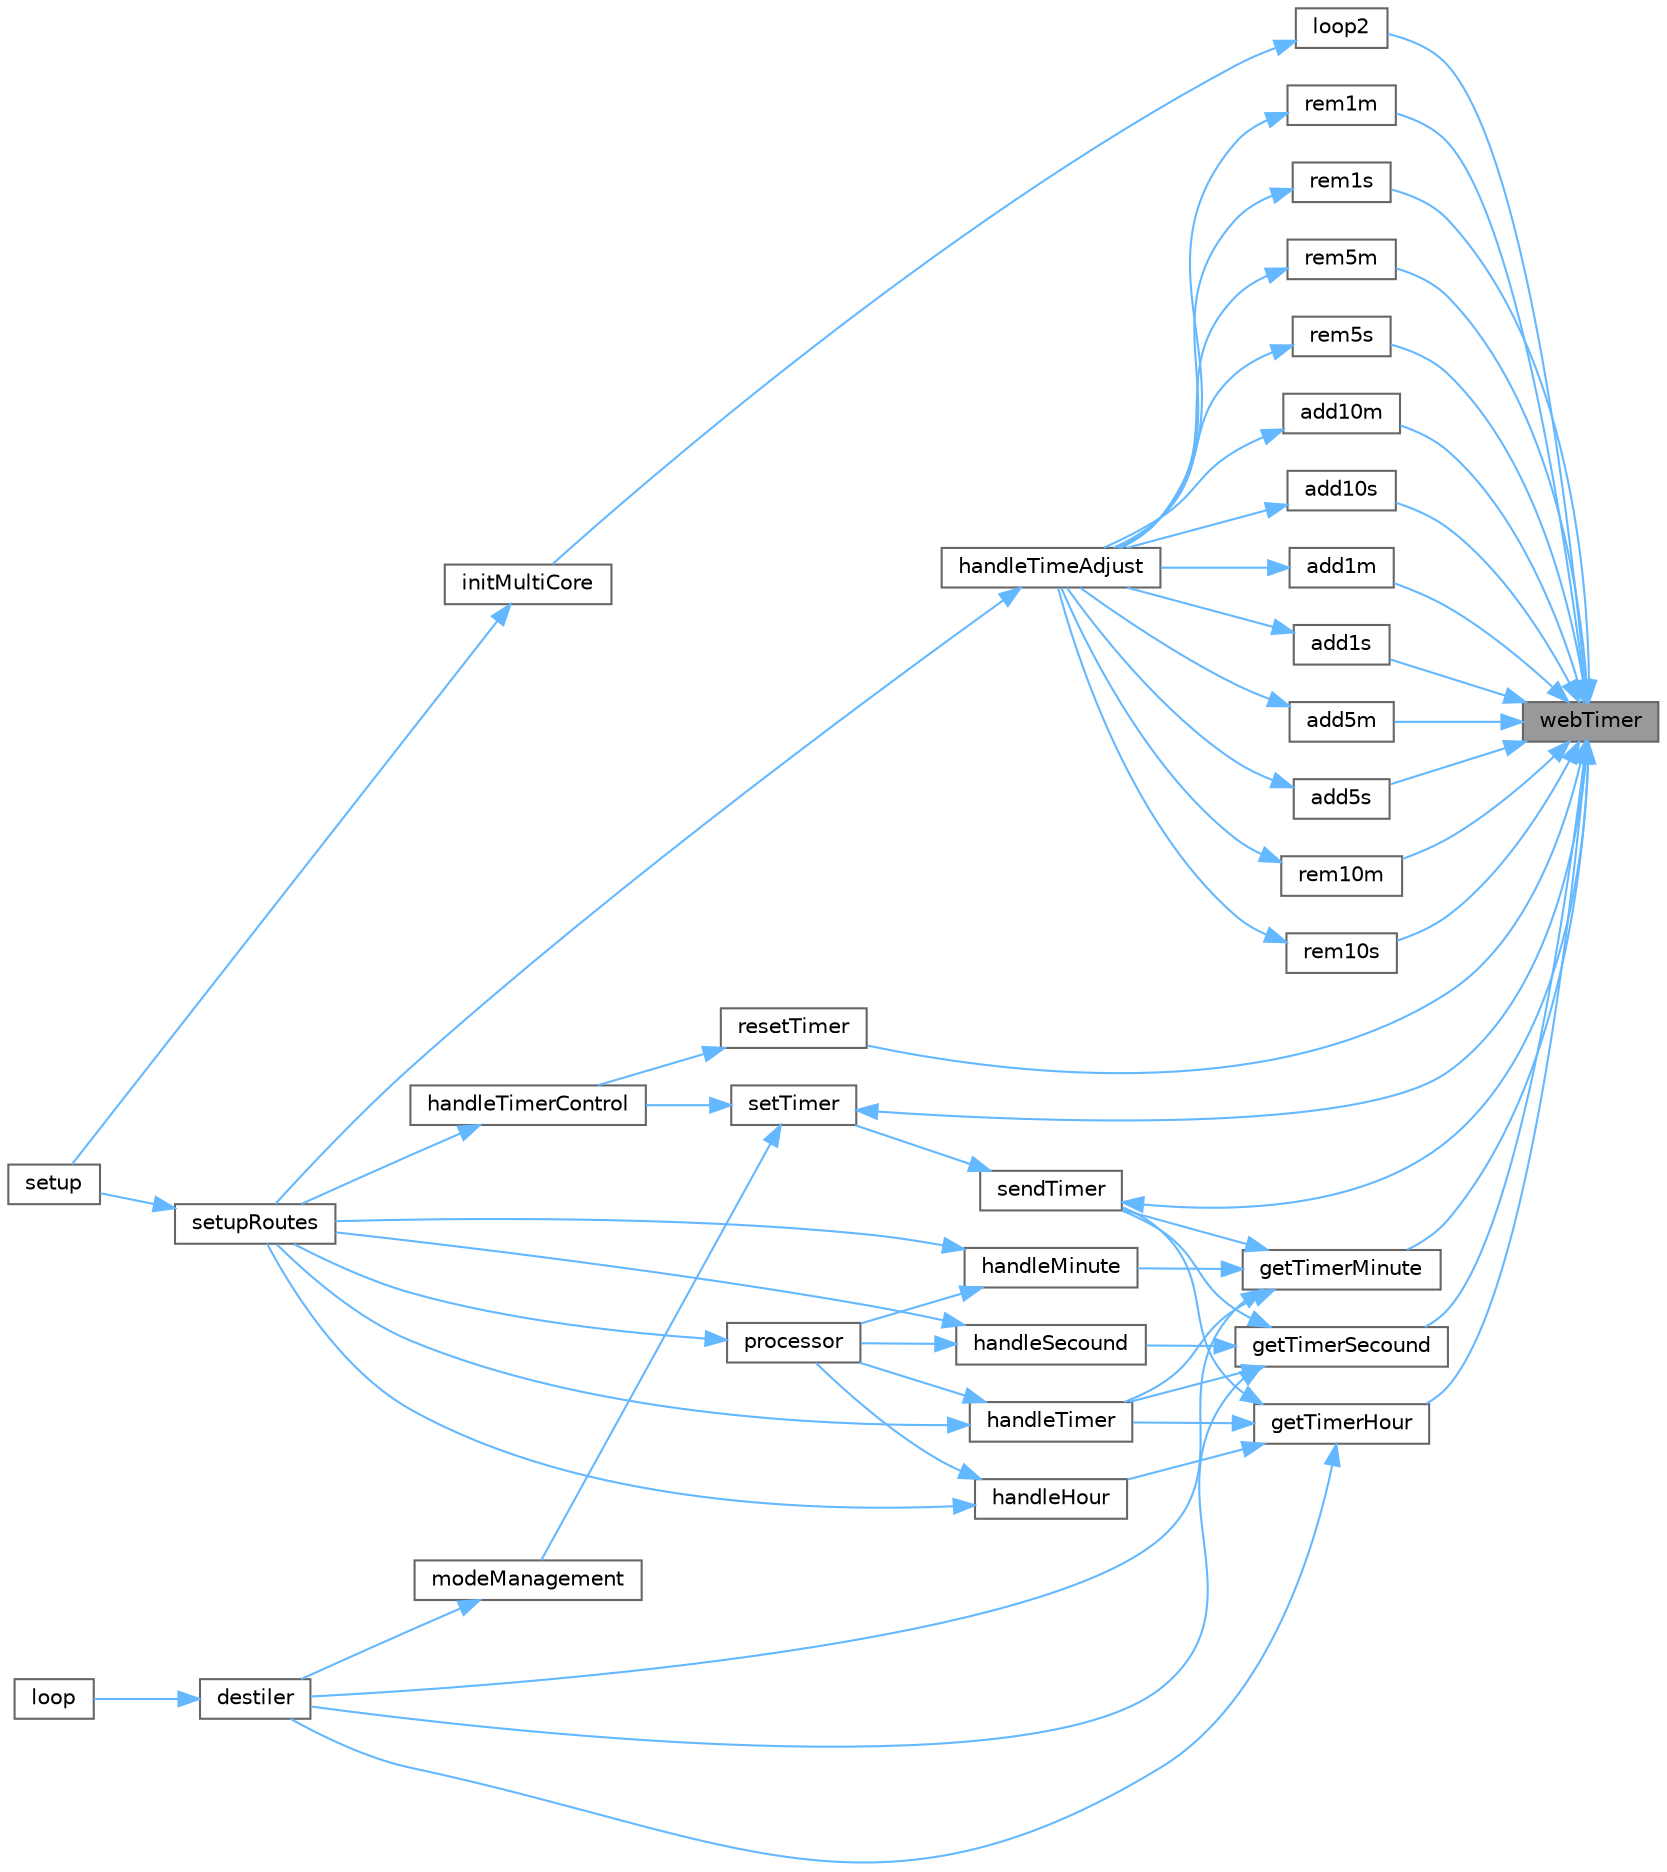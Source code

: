 digraph "webTimer"
{
 // LATEX_PDF_SIZE
  bgcolor="transparent";
  edge [fontname=Helvetica,fontsize=10,labelfontname=Helvetica,labelfontsize=10];
  node [fontname=Helvetica,fontsize=10,shape=box,height=0.2,width=0.4];
  rankdir="RL";
  Node1 [id="Node000001",label="webTimer",height=0.2,width=0.4,color="gray40", fillcolor="grey60", style="filled", fontcolor="black",tooltip="Web timer function to manage the timer operations in the web interface."];
  Node1 -> Node2 [id="edge127_Node000001_Node000002",dir="back",color="steelblue1",style="solid",tooltip=" "];
  Node2 [id="Node000002",label="add10m",height=0.2,width=0.4,color="grey40", fillcolor="white", style="filled",URL="$_m_d___timer_8cpp.html#a2345c47ec0c5b7a61a02281c2174df89",tooltip="Add 5 minutes to timer."];
  Node2 -> Node3 [id="edge128_Node000002_Node000003",dir="back",color="steelblue1",style="solid",tooltip=" "];
  Node3 [id="Node000003",label="handleTimeAdjust",height=0.2,width=0.4,color="grey40", fillcolor="white", style="filled",URL="$_m_d___web___handlers_8cpp.html#acd82388b56435489b8b58cf2033a2d99",tooltip="Handle wifi IP."];
  Node3 -> Node4 [id="edge129_Node000003_Node000004",dir="back",color="steelblue1",style="solid",tooltip=" "];
  Node4 [id="Node000004",label="setupRoutes",height=0.2,width=0.4,color="grey40", fillcolor="white", style="filled",URL="$_a_p___web_8cpp.html#a553ce9cca044d40931e5cbe9deb407e4",tooltip="Setup Calls."];
  Node4 -> Node5 [id="edge130_Node000004_Node000005",dir="back",color="steelblue1",style="solid",tooltip=" "];
  Node5 [id="Node000005",label="setup",height=0.2,width=0.4,color="grey40", fillcolor="white", style="filled",URL="$_a_p__main_8cpp.html#a4fc01d736fe50cf5b977f755b675f11d",tooltip="Create a webserver object that listens for HTTP request on port 80."];
  Node1 -> Node6 [id="edge131_Node000001_Node000006",dir="back",color="steelblue1",style="solid",tooltip=" "];
  Node6 [id="Node000006",label="add10s",height=0.2,width=0.4,color="grey40", fillcolor="white", style="filled",URL="$_m_d___timer_8cpp.html#aecf5a85e72e116087f5917d708e37f64",tooltip="Add 5 secounds to timer."];
  Node6 -> Node3 [id="edge132_Node000006_Node000003",dir="back",color="steelblue1",style="solid",tooltip=" "];
  Node1 -> Node7 [id="edge133_Node000001_Node000007",dir="back",color="steelblue1",style="solid",tooltip=" "];
  Node7 [id="Node000007",label="add1m",height=0.2,width=0.4,color="grey40", fillcolor="white", style="filled",URL="$_m_d___timer_8cpp.html#a4e34974421187d65e1cb2db63585549d",tooltip="Add 10 secounds to timer."];
  Node7 -> Node3 [id="edge134_Node000007_Node000003",dir="back",color="steelblue1",style="solid",tooltip=" "];
  Node1 -> Node8 [id="edge135_Node000001_Node000008",dir="back",color="steelblue1",style="solid",tooltip=" "];
  Node8 [id="Node000008",label="add1s",height=0.2,width=0.4,color="grey40", fillcolor="white", style="filled",URL="$_m_d___timer_8cpp.html#a4205a2b9aa1216af70d0e72d139508a0",tooltip="Get timer status."];
  Node8 -> Node3 [id="edge136_Node000008_Node000003",dir="back",color="steelblue1",style="solid",tooltip=" "];
  Node1 -> Node9 [id="edge137_Node000001_Node000009",dir="back",color="steelblue1",style="solid",tooltip=" "];
  Node9 [id="Node000009",label="add5m",height=0.2,width=0.4,color="grey40", fillcolor="white", style="filled",URL="$_m_d___timer_8cpp.html#a10e275a2b4beec90555c95286db80a6a",tooltip="Add 1 minute to timer."];
  Node9 -> Node3 [id="edge138_Node000009_Node000003",dir="back",color="steelblue1",style="solid",tooltip=" "];
  Node1 -> Node10 [id="edge139_Node000001_Node000010",dir="back",color="steelblue1",style="solid",tooltip=" "];
  Node10 [id="Node000010",label="add5s",height=0.2,width=0.4,color="grey40", fillcolor="white", style="filled",URL="$_m_d___timer_8cpp.html#aa323da979d7e0bdd7639b1932d401150",tooltip="Add 1 secound to timer."];
  Node10 -> Node3 [id="edge140_Node000010_Node000003",dir="back",color="steelblue1",style="solid",tooltip=" "];
  Node1 -> Node11 [id="edge141_Node000001_Node000011",dir="back",color="steelblue1",style="solid",tooltip=" "];
  Node11 [id="Node000011",label="getTimerHour",height=0.2,width=0.4,color="grey40", fillcolor="white", style="filled",URL="$_m_d___timer_8cpp.html#a7497ed4b5f459145ba576e35a34b2f68",tooltip="Get timer minute."];
  Node11 -> Node12 [id="edge142_Node000011_Node000012",dir="back",color="steelblue1",style="solid",tooltip=" "];
  Node12 [id="Node000012",label="destiler",height=0.2,width=0.4,color="grey40", fillcolor="white", style="filled",URL="$_a_p___destiler_8cpp.html#a59b4c2612675374aa0a9445d2f49d009",tooltip="APP Header."];
  Node12 -> Node13 [id="edge143_Node000012_Node000013",dir="back",color="steelblue1",style="solid",tooltip=" "];
  Node13 [id="Node000013",label="loop",height=0.2,width=0.4,color="grey40", fillcolor="white", style="filled",URL="$_a_p__main_8cpp.html#a0b33edabd7f1c4e4a0bf32c67269be2f",tooltip="Loop function to run the machine operation."];
  Node11 -> Node14 [id="edge144_Node000011_Node000014",dir="back",color="steelblue1",style="solid",tooltip=" "];
  Node14 [id="Node000014",label="handleHour",height=0.2,width=0.4,color="grey40", fillcolor="white", style="filled",URL="$_m_d___web___handlers_8cpp.html#af5d26a4c3ed9e05f2b2d04935793447f",tooltip="Handle timer."];
  Node14 -> Node15 [id="edge145_Node000014_Node000015",dir="back",color="steelblue1",style="solid",tooltip=" "];
  Node15 [id="Node000015",label="processor",height=0.2,width=0.4,color="grey40", fillcolor="white", style="filled",URL="$_m_d___web___handlers_8cpp.html#a0c021f9721c3b479757f8e1b40624b6c",tooltip="Handle toggle."];
  Node15 -> Node4 [id="edge146_Node000015_Node000004",dir="back",color="steelblue1",style="solid",tooltip=" "];
  Node14 -> Node4 [id="edge147_Node000014_Node000004",dir="back",color="steelblue1",style="solid",tooltip=" "];
  Node11 -> Node16 [id="edge148_Node000011_Node000016",dir="back",color="steelblue1",style="solid",tooltip=" "];
  Node16 [id="Node000016",label="handleTimer",height=0.2,width=0.4,color="grey40", fillcolor="white", style="filled",URL="$_m_d___web___handlers_8cpp.html#af81d47970421b46f19156b8c97bb4ee3",tooltip="Get resistor."];
  Node16 -> Node15 [id="edge149_Node000016_Node000015",dir="back",color="steelblue1",style="solid",tooltip=" "];
  Node16 -> Node4 [id="edge150_Node000016_Node000004",dir="back",color="steelblue1",style="solid",tooltip=" "];
  Node11 -> Node17 [id="edge151_Node000011_Node000017",dir="back",color="steelblue1",style="solid",tooltip=" "];
  Node17 [id="Node000017",label="sendTimer",height=0.2,width=0.4,color="grey40", fillcolor="white", style="filled",URL="$_m_d___timer_8cpp.html#acf8eb689c061a70a35d6f2f5ed57c474",tooltip="Send timer to web."];
  Node17 -> Node18 [id="edge152_Node000017_Node000018",dir="back",color="steelblue1",style="solid",tooltip=" "];
  Node18 [id="Node000018",label="setTimer",height=0.2,width=0.4,color="grey40", fillcolor="white", style="filled",URL="$_m_d___timer_8cpp.html#a75d67ecc1e985e54d2701c06a6aaa3a1",tooltip="Reset timer."];
  Node18 -> Node19 [id="edge153_Node000018_Node000019",dir="back",color="steelblue1",style="solid",tooltip=" "];
  Node19 [id="Node000019",label="handleTimerControl",height=0.2,width=0.4,color="grey40", fillcolor="white", style="filled",URL="$_m_d___web___handlers_8cpp.html#a72a515762408e37f73ff78c93edeb326",tooltip="Handle time adjustment."];
  Node19 -> Node4 [id="edge154_Node000019_Node000004",dir="back",color="steelblue1",style="solid",tooltip=" "];
  Node18 -> Node20 [id="edge155_Node000018_Node000020",dir="back",color="steelblue1",style="solid",tooltip=" "];
  Node20 [id="Node000020",label="modeManagement",height=0.2,width=0.4,color="grey40", fillcolor="white", style="filled",URL="$_m_d___i_o_8cpp.html#a27162a64461db61f83b3752bd0b6d125",tooltip="Indicators management."];
  Node20 -> Node12 [id="edge156_Node000020_Node000012",dir="back",color="steelblue1",style="solid",tooltip=" "];
  Node18 -> Node1 [id="edge157_Node000018_Node000001",dir="back",color="steelblue1",style="solid",tooltip=" "];
  Node17 -> Node1 [id="edge158_Node000017_Node000001",dir="back",color="steelblue1",style="solid",tooltip=" "];
  Node1 -> Node21 [id="edge159_Node000001_Node000021",dir="back",color="steelblue1",style="solid",tooltip=" "];
  Node21 [id="Node000021",label="getTimerMinute",height=0.2,width=0.4,color="grey40", fillcolor="white", style="filled",URL="$_m_d___timer_8cpp.html#ae8ad20dbd759f4fb98dabba7876428f4",tooltip="Get timer secound."];
  Node21 -> Node12 [id="edge160_Node000021_Node000012",dir="back",color="steelblue1",style="solid",tooltip=" "];
  Node21 -> Node22 [id="edge161_Node000021_Node000022",dir="back",color="steelblue1",style="solid",tooltip=" "];
  Node22 [id="Node000022",label="handleMinute",height=0.2,width=0.4,color="grey40", fillcolor="white", style="filled",URL="$_m_d___web___handlers_8cpp.html#ac109e287eeaaac772d362b9192d186d8",tooltip="Handle hour."];
  Node22 -> Node15 [id="edge162_Node000022_Node000015",dir="back",color="steelblue1",style="solid",tooltip=" "];
  Node22 -> Node4 [id="edge163_Node000022_Node000004",dir="back",color="steelblue1",style="solid",tooltip=" "];
  Node21 -> Node16 [id="edge164_Node000021_Node000016",dir="back",color="steelblue1",style="solid",tooltip=" "];
  Node21 -> Node17 [id="edge165_Node000021_Node000017",dir="back",color="steelblue1",style="solid",tooltip=" "];
  Node1 -> Node23 [id="edge166_Node000001_Node000023",dir="back",color="steelblue1",style="solid",tooltip=" "];
  Node23 [id="Node000023",label="getTimerSecound",height=0.2,width=0.4,color="grey40", fillcolor="white", style="filled",URL="$_m_d___timer_8cpp.html#a71f3ffe6a2e0fca30bca87a87fc92354",tooltip="Timer for web operations."];
  Node23 -> Node12 [id="edge167_Node000023_Node000012",dir="back",color="steelblue1",style="solid",tooltip=" "];
  Node23 -> Node24 [id="edge168_Node000023_Node000024",dir="back",color="steelblue1",style="solid",tooltip=" "];
  Node24 [id="Node000024",label="handleSecound",height=0.2,width=0.4,color="grey40", fillcolor="white", style="filled",URL="$_m_d___web___handlers_8cpp.html#a06bda99cade1494aaaafff873d92ded3",tooltip="Handle minute."];
  Node24 -> Node15 [id="edge169_Node000024_Node000015",dir="back",color="steelblue1",style="solid",tooltip=" "];
  Node24 -> Node4 [id="edge170_Node000024_Node000004",dir="back",color="steelblue1",style="solid",tooltip=" "];
  Node23 -> Node16 [id="edge171_Node000023_Node000016",dir="back",color="steelblue1",style="solid",tooltip=" "];
  Node23 -> Node17 [id="edge172_Node000023_Node000017",dir="back",color="steelblue1",style="solid",tooltip=" "];
  Node1 -> Node25 [id="edge173_Node000001_Node000025",dir="back",color="steelblue1",style="solid",tooltip=" "];
  Node25 [id="Node000025",label="loop2",height=0.2,width=0.4,color="grey40", fillcolor="white", style="filled",URL="$_a_p__main_8cpp.html#a8b626fb41c6433470c66289ad702ba87",tooltip="MAIN."];
  Node25 -> Node26 [id="edge174_Node000025_Node000026",dir="back",color="steelblue1",style="solid",tooltip=" "];
  Node26 [id="Node000026",label="initMultiCore",height=0.2,width=0.4,color="grey40", fillcolor="white", style="filled",URL="$_o_s__multi__core_8cpp.html#a02ef1114b2c4e173a5ddafb425f38cc5",tooltip="Main loop to run in core 1."];
  Node26 -> Node5 [id="edge175_Node000026_Node000005",dir="back",color="steelblue1",style="solid",tooltip=" "];
  Node1 -> Node27 [id="edge176_Node000001_Node000027",dir="back",color="steelblue1",style="solid",tooltip=" "];
  Node27 [id="Node000027",label="rem10m",height=0.2,width=0.4,color="grey40", fillcolor="white", style="filled",URL="$_m_d___timer_8cpp.html#afde4bd8c891772121c1bee27077ab395",tooltip="Remove 5 minutes from timer."];
  Node27 -> Node3 [id="edge177_Node000027_Node000003",dir="back",color="steelblue1",style="solid",tooltip=" "];
  Node1 -> Node28 [id="edge178_Node000001_Node000028",dir="back",color="steelblue1",style="solid",tooltip=" "];
  Node28 [id="Node000028",label="rem10s",height=0.2,width=0.4,color="grey40", fillcolor="white", style="filled",URL="$_m_d___timer_8cpp.html#aab03ff01ea9b512f5470cd80bee1025c",tooltip="Remove 5 secounds from timer."];
  Node28 -> Node3 [id="edge179_Node000028_Node000003",dir="back",color="steelblue1",style="solid",tooltip=" "];
  Node1 -> Node29 [id="edge180_Node000001_Node000029",dir="back",color="steelblue1",style="solid",tooltip=" "];
  Node29 [id="Node000029",label="rem1m",height=0.2,width=0.4,color="grey40", fillcolor="white", style="filled",URL="$_m_d___timer_8cpp.html#a1d544cbb8a4f76ecae3455d08961fa66",tooltip="Remove 10 secounds from timer."];
  Node29 -> Node3 [id="edge181_Node000029_Node000003",dir="back",color="steelblue1",style="solid",tooltip=" "];
  Node1 -> Node30 [id="edge182_Node000001_Node000030",dir="back",color="steelblue1",style="solid",tooltip=" "];
  Node30 [id="Node000030",label="rem1s",height=0.2,width=0.4,color="grey40", fillcolor="white", style="filled",URL="$_m_d___timer_8cpp.html#a82bc62194a206899dfa2b287b9d16236",tooltip="Add 10 minutes to timer."];
  Node30 -> Node3 [id="edge183_Node000030_Node000003",dir="back",color="steelblue1",style="solid",tooltip=" "];
  Node1 -> Node31 [id="edge184_Node000001_Node000031",dir="back",color="steelblue1",style="solid",tooltip=" "];
  Node31 [id="Node000031",label="rem5m",height=0.2,width=0.4,color="grey40", fillcolor="white", style="filled",URL="$_m_d___timer_8cpp.html#a6dd7da3e0329e60af93c3c96301fb81e",tooltip="Remove 1 minute from timer."];
  Node31 -> Node3 [id="edge185_Node000031_Node000003",dir="back",color="steelblue1",style="solid",tooltip=" "];
  Node1 -> Node32 [id="edge186_Node000001_Node000032",dir="back",color="steelblue1",style="solid",tooltip=" "];
  Node32 [id="Node000032",label="rem5s",height=0.2,width=0.4,color="grey40", fillcolor="white", style="filled",URL="$_m_d___timer_8cpp.html#a7e996a9f3af638141257662a8f931e11",tooltip="Remove 1 secound from timer."];
  Node32 -> Node3 [id="edge187_Node000032_Node000003",dir="back",color="steelblue1",style="solid",tooltip=" "];
  Node1 -> Node33 [id="edge188_Node000001_Node000033",dir="back",color="steelblue1",style="solid",tooltip=" "];
  Node33 [id="Node000033",label="resetTimer",height=0.2,width=0.4,color="grey40", fillcolor="white", style="filled",URL="$_m_d___timer_8cpp.html#ad43a02209687d9c1e04dddd167f32c45",tooltip="Remove 10 minutes from timer."];
  Node33 -> Node19 [id="edge189_Node000033_Node000019",dir="back",color="steelblue1",style="solid",tooltip=" "];
}
